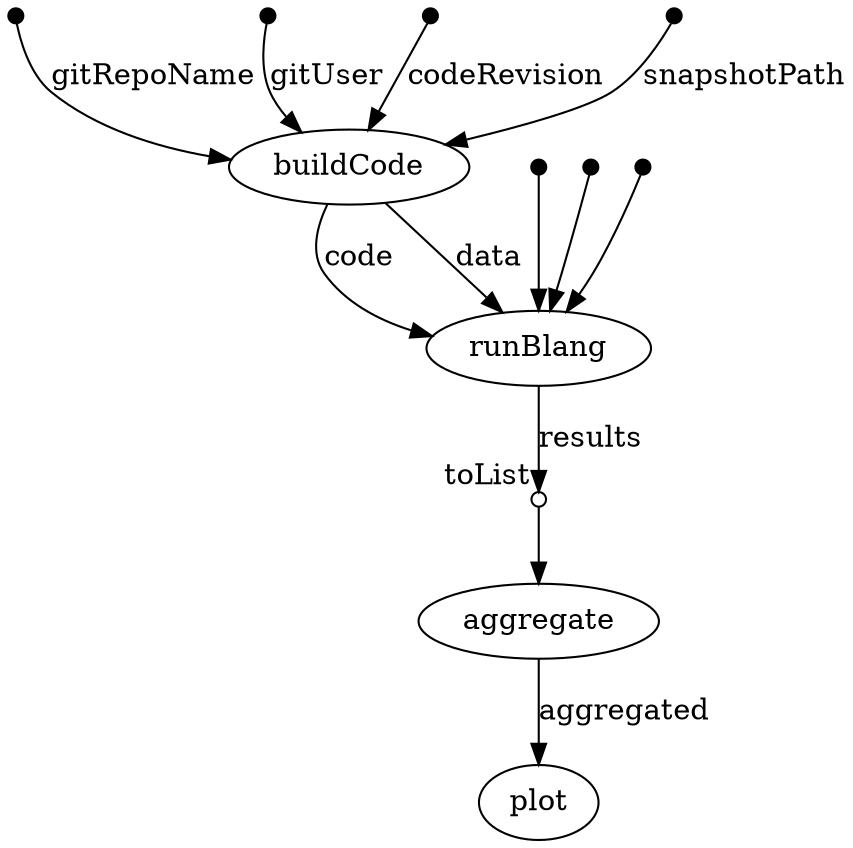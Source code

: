 digraph "dag" {
p0 [shape=point,label="",fixedsize=true,width=0.1];
p4 [label="buildCode"];
p0 -> p4 [label="gitRepoName"];

p1 [shape=point,label="",fixedsize=true,width=0.1];
p4 [label="buildCode"];
p1 -> p4 [label="gitUser"];

p2 [shape=point,label="",fixedsize=true,width=0.1];
p4 [label="buildCode"];
p2 -> p4 [label="codeRevision"];

p3 [shape=point,label="",fixedsize=true,width=0.1];
p4 [label="buildCode"];
p3 -> p4 [label="snapshotPath"];

p4 [label="buildCode"];
p8 [label="runBlang"];
p4 -> p8 [label="code"];

p4 [label="buildCode"];
p8 [label="runBlang"];
p4 -> p8 [label="data"];

p5 [shape=point,label="",fixedsize=true,width=0.1];
p8 [label="runBlang"];
p5 -> p8;

p6 [shape=point,label="",fixedsize=true,width=0.1];
p8 [label="runBlang"];
p6 -> p8;

p7 [shape=point,label="",fixedsize=true,width=0.1];
p8 [label="runBlang"];
p7 -> p8;

p8 [label="runBlang"];
p9 [shape=circle,label="",fixedsize=true,width=0.1,xlabel="toList"];
p8 -> p9 [label="results"];

p9 [shape=circle,label="",fixedsize=true,width=0.1,xlabel="toList"];
p10 [label="aggregate"];
p9 -> p10;

p10 [label="aggregate"];
p11 [label="plot"];
p10 -> p11 [label="aggregated"];

}
